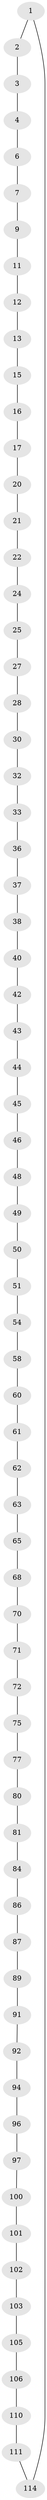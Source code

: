 // original degree distribution, {2: 1.0}
// Generated by graph-tools (version 1.1) at 2025/20/03/04/25 18:20:05]
// undirected, 69 vertices, 69 edges
graph export_dot {
graph [start="1"]
  node [color=gray90,style=filled];
  1;
  2;
  3;
  4 [super="+5"];
  6;
  7 [super="+8"];
  9 [super="+10"];
  11;
  12;
  13 [super="+14"];
  15;
  16;
  17 [super="+18"];
  20;
  21;
  22 [super="+23"];
  24;
  25 [super="+26"];
  27;
  28 [super="+29"];
  30 [super="+31"];
  32;
  33 [super="+34"];
  36;
  37;
  38 [super="+39"];
  40 [super="+41"];
  42;
  43;
  44;
  45;
  46 [super="+47"];
  48;
  49;
  50;
  51 [super="+52"];
  54 [super="+55"];
  58 [super="+59"];
  60;
  61;
  62;
  63 [super="+64"];
  65 [super="+66"];
  68 [super="+69"];
  70;
  71;
  72 [super="+73"];
  75 [super="+76"];
  77 [super="+78"];
  80;
  81 [super="+82"];
  84 [super="+85"];
  86;
  87 [super="+88"];
  89 [super="+90"];
  91;
  92 [super="+93"];
  94 [super="+95"];
  96;
  97 [super="+98"];
  100;
  101;
  102;
  103 [super="+104"];
  105;
  106 [super="+107"];
  110;
  111 [super="+112"];
  114 [super="+115"];
  1 -- 2;
  1 -- 114;
  2 -- 3;
  3 -- 4;
  4 -- 6;
  6 -- 7;
  7 -- 9;
  9 -- 11;
  11 -- 12;
  12 -- 13;
  13 -- 15;
  15 -- 16;
  16 -- 17;
  17 -- 20;
  20 -- 21;
  21 -- 22;
  22 -- 24;
  24 -- 25;
  25 -- 27;
  27 -- 28;
  28 -- 30;
  30 -- 32;
  32 -- 33;
  33 -- 36;
  36 -- 37;
  37 -- 38;
  38 -- 40;
  40 -- 42;
  42 -- 43;
  43 -- 44;
  44 -- 45;
  45 -- 46;
  46 -- 48;
  48 -- 49;
  49 -- 50;
  50 -- 51;
  51 -- 54;
  54 -- 58;
  58 -- 60;
  60 -- 61;
  61 -- 62;
  62 -- 63;
  63 -- 65;
  65 -- 68;
  68 -- 70;
  70 -- 71;
  71 -- 72;
  72 -- 75;
  75 -- 77;
  77 -- 80;
  80 -- 81;
  81 -- 84;
  84 -- 86;
  86 -- 87;
  87 -- 89;
  89 -- 91;
  91 -- 92;
  92 -- 94;
  94 -- 96;
  96 -- 97;
  97 -- 100;
  100 -- 101;
  101 -- 102;
  102 -- 103;
  103 -- 105;
  105 -- 106;
  106 -- 110;
  110 -- 111;
  111 -- 114;
}
